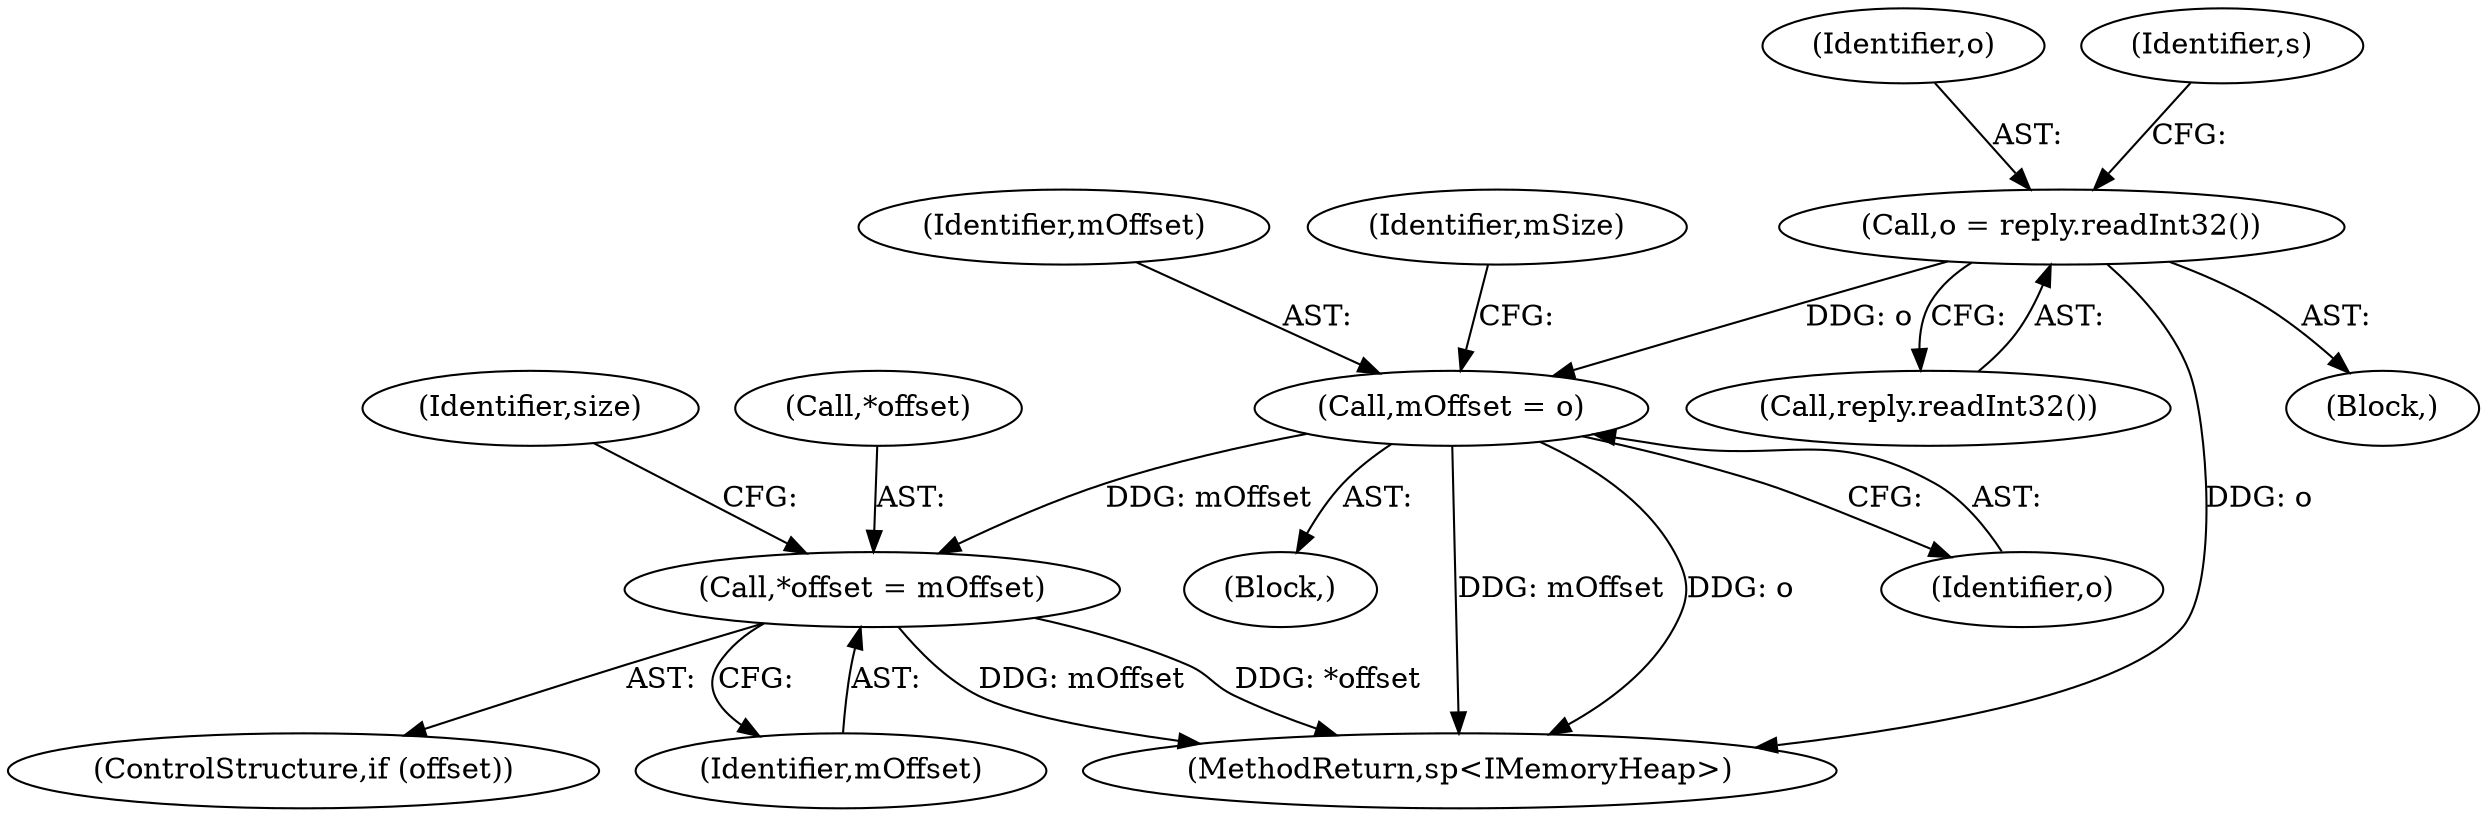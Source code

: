 digraph "1_Android_f3199c228aced7858b75a8070b8358c155ae0149@API" {
"1000127" [label="(Call,o = reply.readInt32())"];
"1000151" [label="(Call,mOffset = o)"];
"1000159" [label="(Call,*offset = mOffset)"];
"1000127" [label="(Call,o = reply.readInt32())"];
"1000129" [label="(Call,reply.readInt32())"];
"1000157" [label="(ControlStructure,if (offset))"];
"1000150" [label="(Block,)"];
"1000171" [label="(MethodReturn,sp<IMemoryHeap>)"];
"1000162" [label="(Identifier,mOffset)"];
"1000151" [label="(Call,mOffset = o)"];
"1000159" [label="(Call,*offset = mOffset)"];
"1000128" [label="(Identifier,o)"];
"1000152" [label="(Identifier,mOffset)"];
"1000164" [label="(Identifier,size)"];
"1000121" [label="(Block,)"];
"1000153" [label="(Identifier,o)"];
"1000160" [label="(Call,*offset)"];
"1000132" [label="(Identifier,s)"];
"1000155" [label="(Identifier,mSize)"];
"1000127" -> "1000121"  [label="AST: "];
"1000127" -> "1000129"  [label="CFG: "];
"1000128" -> "1000127"  [label="AST: "];
"1000129" -> "1000127"  [label="AST: "];
"1000132" -> "1000127"  [label="CFG: "];
"1000127" -> "1000171"  [label="DDG: o"];
"1000127" -> "1000151"  [label="DDG: o"];
"1000151" -> "1000150"  [label="AST: "];
"1000151" -> "1000153"  [label="CFG: "];
"1000152" -> "1000151"  [label="AST: "];
"1000153" -> "1000151"  [label="AST: "];
"1000155" -> "1000151"  [label="CFG: "];
"1000151" -> "1000171"  [label="DDG: mOffset"];
"1000151" -> "1000171"  [label="DDG: o"];
"1000151" -> "1000159"  [label="DDG: mOffset"];
"1000159" -> "1000157"  [label="AST: "];
"1000159" -> "1000162"  [label="CFG: "];
"1000160" -> "1000159"  [label="AST: "];
"1000162" -> "1000159"  [label="AST: "];
"1000164" -> "1000159"  [label="CFG: "];
"1000159" -> "1000171"  [label="DDG: mOffset"];
"1000159" -> "1000171"  [label="DDG: *offset"];
}
